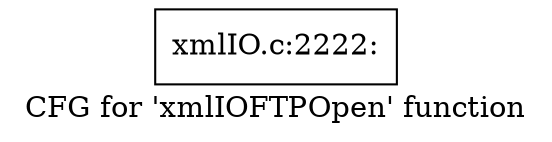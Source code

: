 digraph "CFG for 'xmlIOFTPOpen' function" {
	label="CFG for 'xmlIOFTPOpen' function";

	Node0x5263900 [shape=record,label="{xmlIO.c:2222:}"];
}
